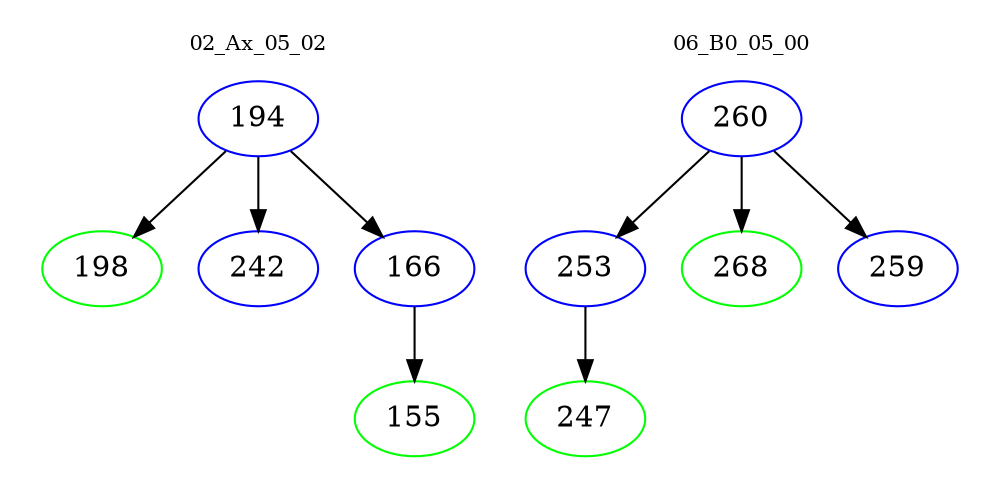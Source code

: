 digraph{
subgraph cluster_0 {
color = white
label = "02_Ax_05_02";
fontsize=10;
T0_194 [label="194", color="blue"]
T0_194 -> T0_198 [color="black"]
T0_198 [label="198", color="green"]
T0_194 -> T0_242 [color="black"]
T0_242 [label="242", color="blue"]
T0_194 -> T0_166 [color="black"]
T0_166 [label="166", color="blue"]
T0_166 -> T0_155 [color="black"]
T0_155 [label="155", color="green"]
}
subgraph cluster_1 {
color = white
label = "06_B0_05_00";
fontsize=10;
T1_260 [label="260", color="blue"]
T1_260 -> T1_253 [color="black"]
T1_253 [label="253", color="blue"]
T1_253 -> T1_247 [color="black"]
T1_247 [label="247", color="green"]
T1_260 -> T1_268 [color="black"]
T1_268 [label="268", color="green"]
T1_260 -> T1_259 [color="black"]
T1_259 [label="259", color="blue"]
}
}
